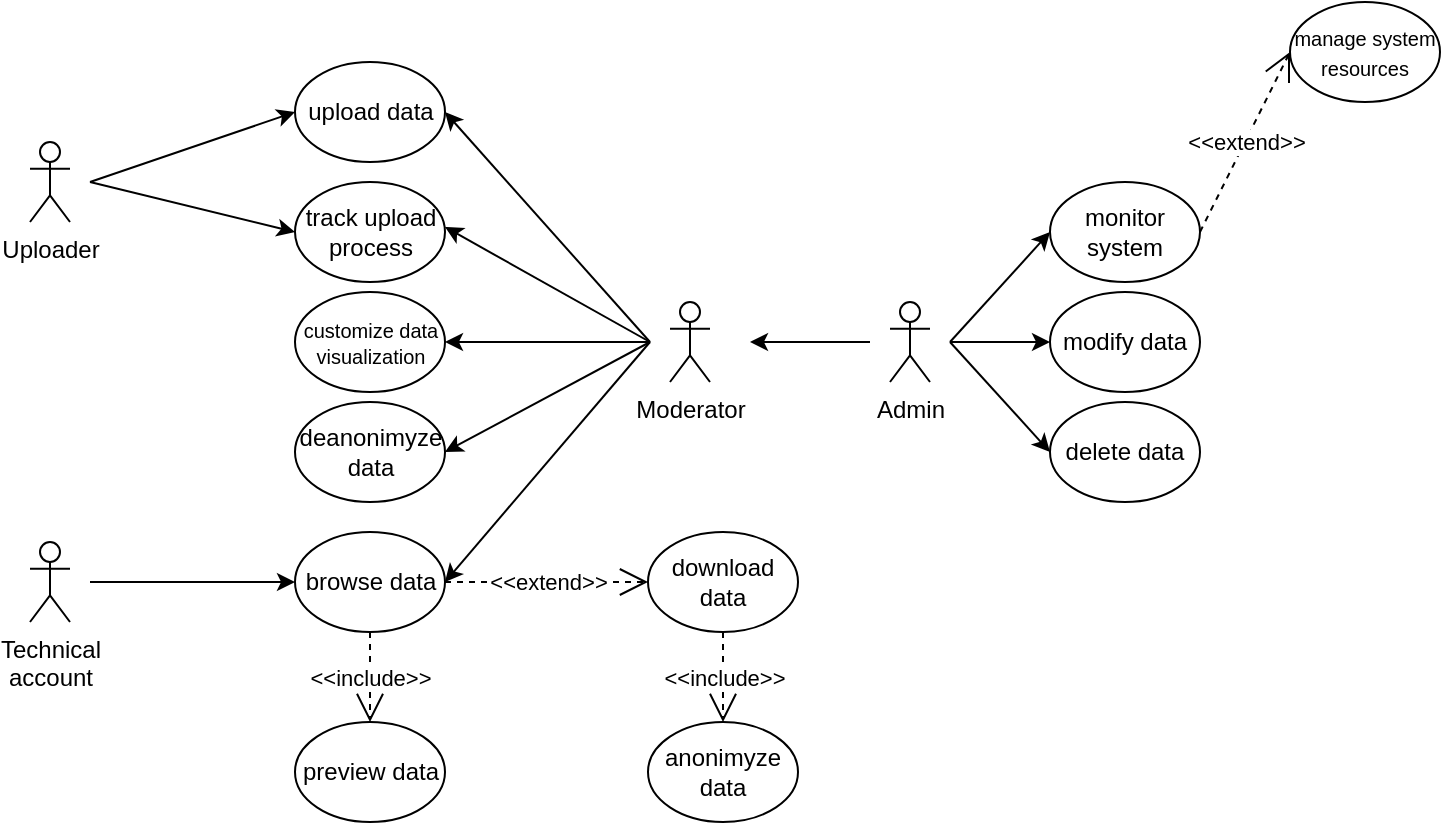 <mxfile version="24.7.17">
  <diagram name="Страница — 1" id="K9DpIMCQUKm6tweqTpe7">
    <mxGraphModel dx="569" dy="362" grid="1" gridSize="10" guides="1" tooltips="1" connect="1" arrows="1" fold="1" page="1" pageScale="1" pageWidth="827" pageHeight="1169" math="0" shadow="0">
      <root>
        <mxCell id="0" />
        <mxCell id="1" parent="0" />
        <mxCell id="lqApCSlY46Vw4tA-hEk7-7" value="Admin" style="shape=umlActor;verticalLabelPosition=bottom;verticalAlign=top;html=1;outlineConnect=0;" parent="1" vertex="1">
          <mxGeometry x="460" y="360" width="20" height="40" as="geometry" />
        </mxCell>
        <mxCell id="lqApCSlY46Vw4tA-hEk7-9" value="Uploader" style="shape=umlActor;verticalLabelPosition=bottom;verticalAlign=top;html=1;outlineConnect=0;" parent="1" vertex="1">
          <mxGeometry x="30" y="280" width="20" height="40" as="geometry" />
        </mxCell>
        <mxCell id="lqApCSlY46Vw4tA-hEk7-10" value="Moderator" style="shape=umlActor;verticalLabelPosition=bottom;verticalAlign=top;html=1;outlineConnect=0;" parent="1" vertex="1">
          <mxGeometry x="350" y="360" width="20" height="40" as="geometry" />
        </mxCell>
        <mxCell id="lqApCSlY46Vw4tA-hEk7-11" value="Technical&lt;div&gt;account&lt;/div&gt;" style="shape=umlActor;verticalLabelPosition=bottom;verticalAlign=top;html=1;outlineConnect=0;" parent="1" vertex="1">
          <mxGeometry x="30" y="480" width="20" height="40" as="geometry" />
        </mxCell>
        <mxCell id="lqApCSlY46Vw4tA-hEk7-13" value="download data" style="ellipse;whiteSpace=wrap;html=1;" parent="1" vertex="1">
          <mxGeometry x="339" y="475" width="75" height="50" as="geometry" />
        </mxCell>
        <mxCell id="lqApCSlY46Vw4tA-hEk7-15" value="upload data" style="ellipse;whiteSpace=wrap;html=1;" parent="1" vertex="1">
          <mxGeometry x="162.5" y="240" width="75" height="50" as="geometry" />
        </mxCell>
        <mxCell id="lqApCSlY46Vw4tA-hEk7-27" value="modify data" style="ellipse;whiteSpace=wrap;html=1;" parent="1" vertex="1">
          <mxGeometry x="540" y="355" width="75" height="50" as="geometry" />
        </mxCell>
        <mxCell id="lqApCSlY46Vw4tA-hEk7-28" value="delete data" style="ellipse;whiteSpace=wrap;html=1;" parent="1" vertex="1">
          <mxGeometry x="540" y="410" width="75" height="50" as="geometry" />
        </mxCell>
        <mxCell id="lqApCSlY46Vw4tA-hEk7-31" value="track upload process" style="ellipse;whiteSpace=wrap;html=1;" parent="1" vertex="1">
          <mxGeometry x="162.5" y="300" width="75" height="50" as="geometry" />
        </mxCell>
        <mxCell id="lqApCSlY46Vw4tA-hEk7-32" value="deanonimyze&lt;div&gt;data&lt;/div&gt;" style="ellipse;whiteSpace=wrap;html=1;" parent="1" vertex="1">
          <mxGeometry x="162.5" y="410" width="75" height="50" as="geometry" />
        </mxCell>
        <mxCell id="lqApCSlY46Vw4tA-hEk7-34" value="&lt;p style=&quot;line-height: 100%;&quot;&gt;&lt;font style=&quot;font-size: 10px;&quot;&gt;customize data visualization&lt;/font&gt;&lt;/p&gt;" style="ellipse;whiteSpace=wrap;html=1;" parent="1" vertex="1">
          <mxGeometry x="162.5" y="355" width="75" height="50" as="geometry" />
        </mxCell>
        <mxCell id="lqApCSlY46Vw4tA-hEk7-42" value="" style="endArrow=classic;html=1;rounded=0;entryX=0;entryY=0.5;entryDx=0;entryDy=0;" parent="1" target="lqApCSlY46Vw4tA-hEk7-15" edge="1">
          <mxGeometry width="50" height="50" relative="1" as="geometry">
            <mxPoint x="60" y="300" as="sourcePoint" />
            <mxPoint x="130" y="260" as="targetPoint" />
          </mxGeometry>
        </mxCell>
        <mxCell id="lqApCSlY46Vw4tA-hEk7-43" value="" style="endArrow=classic;html=1;rounded=0;entryX=0;entryY=0.5;entryDx=0;entryDy=0;" parent="1" target="lqApCSlY46Vw4tA-hEk7-31" edge="1">
          <mxGeometry width="50" height="50" relative="1" as="geometry">
            <mxPoint x="60" y="300" as="sourcePoint" />
            <mxPoint x="171" y="280" as="targetPoint" />
          </mxGeometry>
        </mxCell>
        <mxCell id="lqApCSlY46Vw4tA-hEk7-45" value="" style="endArrow=classic;html=1;rounded=0;entryX=1;entryY=0.5;entryDx=0;entryDy=0;" parent="1" target="lqApCSlY46Vw4tA-hEk7-15" edge="1">
          <mxGeometry width="50" height="50" relative="1" as="geometry">
            <mxPoint x="340" y="380" as="sourcePoint" />
            <mxPoint x="340" y="350" as="targetPoint" />
          </mxGeometry>
        </mxCell>
        <mxCell id="lqApCSlY46Vw4tA-hEk7-46" value="" style="endArrow=classic;html=1;rounded=0;entryX=1;entryY=0.5;entryDx=0;entryDy=0;" parent="1" target="lqApCSlY46Vw4tA-hEk7-34" edge="1">
          <mxGeometry width="50" height="50" relative="1" as="geometry">
            <mxPoint x="340" y="380" as="sourcePoint" />
            <mxPoint x="230" y="280" as="targetPoint" />
          </mxGeometry>
        </mxCell>
        <mxCell id="lqApCSlY46Vw4tA-hEk7-47" value="" style="endArrow=classic;html=1;rounded=0;entryX=1;entryY=0.5;entryDx=0;entryDy=0;" parent="1" edge="1">
          <mxGeometry width="50" height="50" relative="1" as="geometry">
            <mxPoint x="340" y="380" as="sourcePoint" />
            <mxPoint x="237.5" y="322.5" as="targetPoint" />
          </mxGeometry>
        </mxCell>
        <mxCell id="lqApCSlY46Vw4tA-hEk7-48" value="" style="endArrow=classic;html=1;rounded=0;entryX=1;entryY=0.5;entryDx=0;entryDy=0;" parent="1" target="lqApCSlY46Vw4tA-hEk7-32" edge="1">
          <mxGeometry width="50" height="50" relative="1" as="geometry">
            <mxPoint x="340" y="380" as="sourcePoint" />
            <mxPoint x="250" y="440" as="targetPoint" />
          </mxGeometry>
        </mxCell>
        <mxCell id="lqApCSlY46Vw4tA-hEk7-49" value="" style="endArrow=classic;html=1;rounded=0;entryX=1;entryY=0.5;entryDx=0;entryDy=0;" parent="1" target="lqApCSlY46Vw4tA-hEk7-56" edge="1">
          <mxGeometry width="50" height="50" relative="1" as="geometry">
            <mxPoint x="340" y="380" as="sourcePoint" />
            <mxPoint x="230" y="350" as="targetPoint" />
          </mxGeometry>
        </mxCell>
        <mxCell id="lqApCSlY46Vw4tA-hEk7-50" value="" style="endArrow=classic;html=1;rounded=0;entryX=0;entryY=0.5;entryDx=0;entryDy=0;" parent="1" target="lqApCSlY46Vw4tA-hEk7-56" edge="1">
          <mxGeometry width="50" height="50" relative="1" as="geometry">
            <mxPoint x="60" y="500" as="sourcePoint" />
            <mxPoint y="387.5" as="targetPoint" />
          </mxGeometry>
        </mxCell>
        <mxCell id="lqApCSlY46Vw4tA-hEk7-51" value="" style="endArrow=classic;html=1;rounded=0;" parent="1" edge="1">
          <mxGeometry width="50" height="50" relative="1" as="geometry">
            <mxPoint x="450" y="380" as="sourcePoint" />
            <mxPoint x="390" y="380" as="targetPoint" />
          </mxGeometry>
        </mxCell>
        <mxCell id="lqApCSlY46Vw4tA-hEk7-52" value="" style="endArrow=classic;html=1;rounded=0;entryX=0;entryY=0.5;entryDx=0;entryDy=0;" parent="1" target="lqApCSlY46Vw4tA-hEk7-27" edge="1">
          <mxGeometry width="50" height="50" relative="1" as="geometry">
            <mxPoint x="490" y="380" as="sourcePoint" />
            <mxPoint x="540" y="350" as="targetPoint" />
          </mxGeometry>
        </mxCell>
        <mxCell id="lqApCSlY46Vw4tA-hEk7-53" value="" style="endArrow=classic;html=1;rounded=0;entryX=0;entryY=0.5;entryDx=0;entryDy=0;" parent="1" target="lqApCSlY46Vw4tA-hEk7-28" edge="1">
          <mxGeometry width="50" height="50" relative="1" as="geometry">
            <mxPoint x="490" y="380" as="sourcePoint" />
            <mxPoint x="297" y="325" as="targetPoint" />
          </mxGeometry>
        </mxCell>
        <mxCell id="lqApCSlY46Vw4tA-hEk7-54" value="monitor system" style="ellipse;whiteSpace=wrap;html=1;" parent="1" vertex="1">
          <mxGeometry x="540" y="300" width="75" height="50" as="geometry" />
        </mxCell>
        <mxCell id="lqApCSlY46Vw4tA-hEk7-55" value="" style="endArrow=classic;html=1;rounded=0;entryX=0;entryY=0.5;entryDx=0;entryDy=0;" parent="1" target="lqApCSlY46Vw4tA-hEk7-54" edge="1">
          <mxGeometry width="50" height="50" relative="1" as="geometry">
            <mxPoint x="490" y="380" as="sourcePoint" />
            <mxPoint x="550" y="350" as="targetPoint" />
          </mxGeometry>
        </mxCell>
        <mxCell id="lqApCSlY46Vw4tA-hEk7-56" value="browse data" style="ellipse;whiteSpace=wrap;html=1;" parent="1" vertex="1">
          <mxGeometry x="162.5" y="475" width="75" height="50" as="geometry" />
        </mxCell>
        <mxCell id="lqApCSlY46Vw4tA-hEk7-58" value="preview data" style="ellipse;whiteSpace=wrap;html=1;" parent="1" vertex="1">
          <mxGeometry x="162.5" y="570" width="75" height="50" as="geometry" />
        </mxCell>
        <mxCell id="lqApCSlY46Vw4tA-hEk7-64" value="&amp;lt;&amp;lt;include&amp;gt;&amp;gt;" style="endArrow=open;endSize=12;dashed=1;html=1;rounded=0;entryX=0.5;entryY=0;entryDx=0;entryDy=0;exitX=0.5;exitY=1;exitDx=0;exitDy=0;" parent="1" source="lqApCSlY46Vw4tA-hEk7-56" target="lqApCSlY46Vw4tA-hEk7-58" edge="1">
          <mxGeometry width="160" relative="1" as="geometry">
            <mxPoint x="200" y="520" as="sourcePoint" />
            <mxPoint x="360" y="520" as="targetPoint" />
          </mxGeometry>
        </mxCell>
        <mxCell id="lqApCSlY46Vw4tA-hEk7-66" value="&lt;font style=&quot;font-size: 10px;&quot;&gt;manage system resources&lt;/font&gt;" style="ellipse;whiteSpace=wrap;html=1;" parent="1" vertex="1">
          <mxGeometry x="660" y="210" width="75" height="50" as="geometry" />
        </mxCell>
        <mxCell id="lqApCSlY46Vw4tA-hEk7-67" value="&amp;lt;&amp;lt;extend&amp;gt;&amp;gt;" style="endArrow=open;endSize=12;dashed=1;html=1;rounded=0;entryX=0;entryY=0.5;entryDx=0;entryDy=0;exitX=1;exitY=0.5;exitDx=0;exitDy=0;" parent="1" source="lqApCSlY46Vw4tA-hEk7-54" target="lqApCSlY46Vw4tA-hEk7-66" edge="1">
          <mxGeometry width="160" relative="1" as="geometry">
            <mxPoint x="360" y="400" as="sourcePoint" />
            <mxPoint x="520" y="400" as="targetPoint" />
          </mxGeometry>
        </mxCell>
        <mxCell id="o1ka_eYf63VEtD5mATq4-1" value="anonimyze data" style="ellipse;whiteSpace=wrap;html=1;" vertex="1" parent="1">
          <mxGeometry x="339" y="570" width="75" height="50" as="geometry" />
        </mxCell>
        <mxCell id="o1ka_eYf63VEtD5mATq4-3" value="&amp;lt;&amp;lt;include&amp;gt;&amp;gt;" style="endArrow=open;endSize=12;dashed=1;html=1;rounded=0;entryX=0.5;entryY=0;entryDx=0;entryDy=0;exitX=0.5;exitY=1;exitDx=0;exitDy=0;" edge="1" parent="1" source="lqApCSlY46Vw4tA-hEk7-13" target="o1ka_eYf63VEtD5mATq4-1">
          <mxGeometry width="160" relative="1" as="geometry">
            <mxPoint x="210" y="530" as="sourcePoint" />
            <mxPoint x="128" y="560" as="targetPoint" />
          </mxGeometry>
        </mxCell>
        <mxCell id="o1ka_eYf63VEtD5mATq4-5" value="&amp;lt;&amp;lt;extend&amp;gt;&amp;gt;" style="endArrow=open;endSize=12;dashed=1;html=1;rounded=0;entryX=0;entryY=0.5;entryDx=0;entryDy=0;exitX=1;exitY=0.5;exitDx=0;exitDy=0;" edge="1" parent="1" source="lqApCSlY46Vw4tA-hEk7-56" target="lqApCSlY46Vw4tA-hEk7-13">
          <mxGeometry width="160" relative="1" as="geometry">
            <mxPoint x="210" y="535" as="sourcePoint" />
            <mxPoint x="210" y="580" as="targetPoint" />
          </mxGeometry>
        </mxCell>
      </root>
    </mxGraphModel>
  </diagram>
</mxfile>
